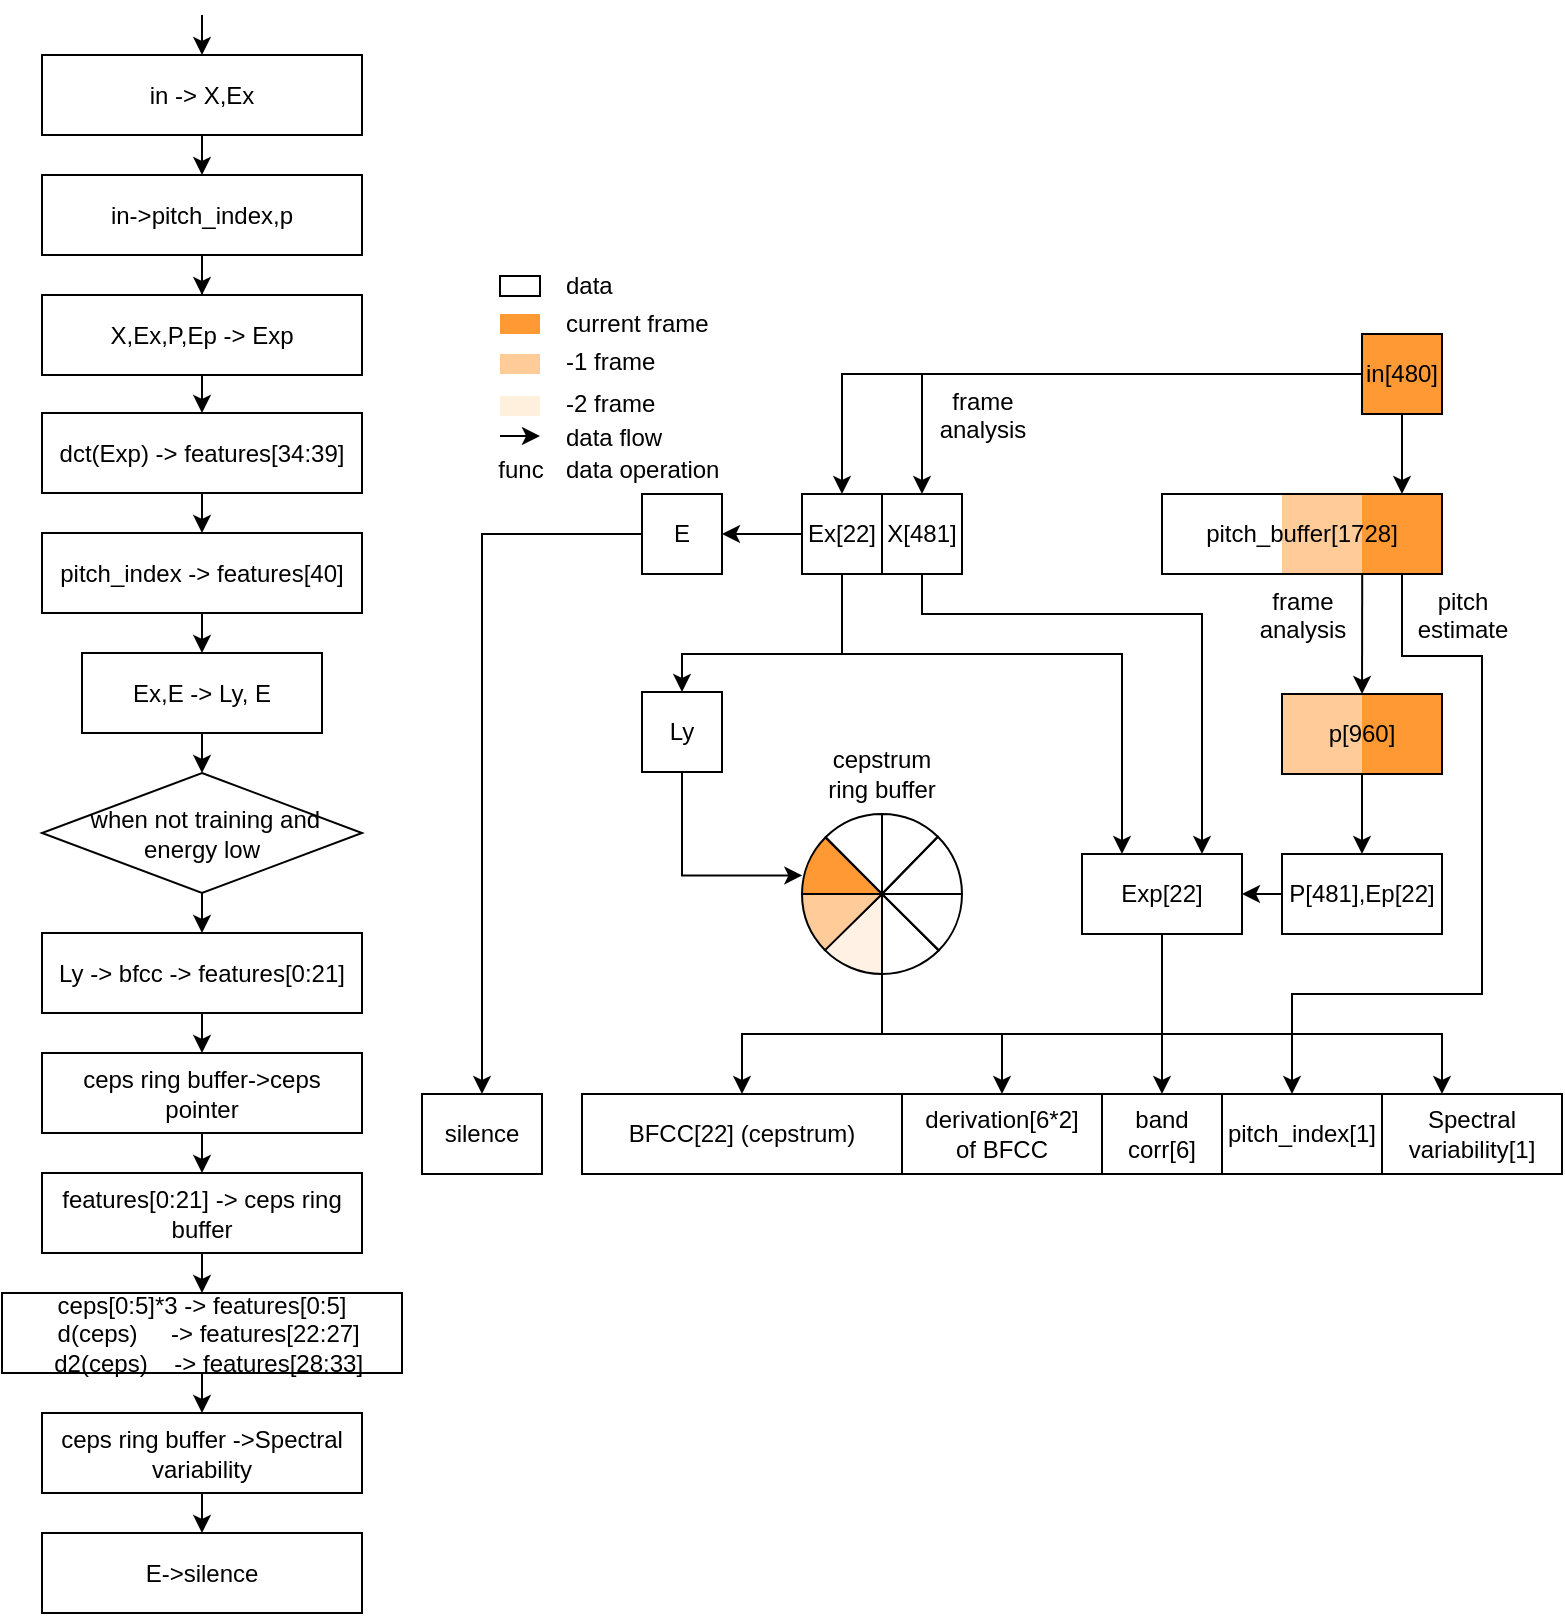 <mxfile version="12.1.8" pages="1"><diagram id="JuMobeCfKfc7mFz4J1X-" name="Page-1"><mxGraphModel dx="1847" dy="668" grid="1" gridSize="10" guides="1" tooltips="1" connect="1" arrows="1" fold="1" page="1" pageScale="1" pageWidth="827" pageHeight="1169" math="0" shadow="0"><root><mxCell id="0"/><mxCell id="1" parent="0"/><mxCell id="VfAlEDcDo9MQH4ENQJ9P-28" value="" style="rounded=0;whiteSpace=wrap;html=1;fillColor=#FF9933;strokeColor=none;" parent="1" vertex="1"><mxGeometry x="710" y="399" width="40" height="40" as="geometry"/></mxCell><mxCell id="VfAlEDcDo9MQH4ENQJ9P-29" value="" style="rounded=0;whiteSpace=wrap;html=1;fillColor=#FFCC99;strokeColor=none;" parent="1" vertex="1"><mxGeometry x="670" y="399" width="40" height="40" as="geometry"/></mxCell><mxCell id="VfAlEDcDo9MQH4ENQJ9P-30" value="p[960]" style="rounded=0;whiteSpace=wrap;html=1;fillColor=none;" parent="1" vertex="1"><mxGeometry x="670" y="399" width="80" height="40" as="geometry"/></mxCell><mxCell id="VfAlEDcDo9MQH4ENQJ9P-1" style="edgeStyle=orthogonalEdgeStyle;rounded=0;orthogonalLoop=1;jettySize=auto;html=1;exitX=0.5;exitY=1;exitDx=0;exitDy=0;entryX=0.5;entryY=0;entryDx=0;entryDy=0;" parent="1" source="VfAlEDcDo9MQH4ENQJ9P-2" target="VfAlEDcDo9MQH4ENQJ9P-4" edge="1"><mxGeometry relative="1" as="geometry"/></mxCell><mxCell id="VfAlEDcDo9MQH4ENQJ9P-2" value="X,Ex,P,Ep -&amp;gt; Exp" style="rounded=0;whiteSpace=wrap;html=1;" parent="1" vertex="1"><mxGeometry x="50" y="199.5" width="160" height="40" as="geometry"/></mxCell><mxCell id="VfAlEDcDo9MQH4ENQJ9P-3" style="edgeStyle=orthogonalEdgeStyle;rounded=0;orthogonalLoop=1;jettySize=auto;html=1;exitX=0.5;exitY=1;exitDx=0;exitDy=0;entryX=0.5;entryY=0;entryDx=0;entryDy=0;" parent="1" source="VfAlEDcDo9MQH4ENQJ9P-4" target="VfAlEDcDo9MQH4ENQJ9P-6" edge="1"><mxGeometry relative="1" as="geometry"/></mxCell><mxCell id="VfAlEDcDo9MQH4ENQJ9P-4" value="dct(Exp) -&amp;gt; features[34:39]" style="rounded=0;whiteSpace=wrap;html=1;" parent="1" vertex="1"><mxGeometry x="50" y="258.5" width="160" height="40" as="geometry"/></mxCell><mxCell id="VfAlEDcDo9MQH4ENQJ9P-5" style="edgeStyle=orthogonalEdgeStyle;rounded=0;orthogonalLoop=1;jettySize=auto;html=1;exitX=0.5;exitY=1;exitDx=0;exitDy=0;entryX=0.5;entryY=0;entryDx=0;entryDy=0;" parent="1" source="VfAlEDcDo9MQH4ENQJ9P-6" target="VfAlEDcDo9MQH4ENQJ9P-46" edge="1"><mxGeometry relative="1" as="geometry"/></mxCell><mxCell id="VfAlEDcDo9MQH4ENQJ9P-6" value="pitch_index -&amp;gt; features[40]" style="rounded=0;whiteSpace=wrap;html=1;" parent="1" vertex="1"><mxGeometry x="50" y="318.5" width="160" height="40" as="geometry"/></mxCell><mxCell id="VfAlEDcDo9MQH4ENQJ9P-7" style="edgeStyle=orthogonalEdgeStyle;rounded=0;orthogonalLoop=1;jettySize=auto;html=1;exitX=0.5;exitY=1;exitDx=0;exitDy=0;entryX=0.5;entryY=0;entryDx=0;entryDy=0;" parent="1" source="VfAlEDcDo9MQH4ENQJ9P-8" target="VfAlEDcDo9MQH4ENQJ9P-10" edge="1"><mxGeometry relative="1" as="geometry"/></mxCell><mxCell id="VfAlEDcDo9MQH4ENQJ9P-8" value="&amp;nbsp;when not training and energy low" style="rhombus;whiteSpace=wrap;html=1;" parent="1" vertex="1"><mxGeometry x="50" y="438.5" width="160" height="60" as="geometry"/></mxCell><mxCell id="VfAlEDcDo9MQH4ENQJ9P-9" style="edgeStyle=orthogonalEdgeStyle;rounded=0;orthogonalLoop=1;jettySize=auto;html=1;exitX=0.5;exitY=1;exitDx=0;exitDy=0;entryX=0.5;entryY=0;entryDx=0;entryDy=0;" parent="1" source="VfAlEDcDo9MQH4ENQJ9P-10" target="VfAlEDcDo9MQH4ENQJ9P-12" edge="1"><mxGeometry relative="1" as="geometry"/></mxCell><mxCell id="VfAlEDcDo9MQH4ENQJ9P-10" value="Ly -&amp;gt; bfcc -&amp;gt; features[0:21]" style="rounded=0;whiteSpace=wrap;html=1;" parent="1" vertex="1"><mxGeometry x="50" y="518.5" width="160" height="40" as="geometry"/></mxCell><mxCell id="VfAlEDcDo9MQH4ENQJ9P-11" style="edgeStyle=orthogonalEdgeStyle;rounded=0;orthogonalLoop=1;jettySize=auto;html=1;exitX=0.5;exitY=1;exitDx=0;exitDy=0;entryX=0.5;entryY=0;entryDx=0;entryDy=0;" parent="1" source="VfAlEDcDo9MQH4ENQJ9P-12" target="VfAlEDcDo9MQH4ENQJ9P-14" edge="1"><mxGeometry relative="1" as="geometry"/></mxCell><mxCell id="VfAlEDcDo9MQH4ENQJ9P-12" value="ceps ring buffer-&amp;gt;ceps pointer" style="rounded=0;whiteSpace=wrap;html=1;" parent="1" vertex="1"><mxGeometry x="50" y="578.5" width="160" height="40" as="geometry"/></mxCell><mxCell id="VfAlEDcDo9MQH4ENQJ9P-13" style="edgeStyle=orthogonalEdgeStyle;rounded=0;orthogonalLoop=1;jettySize=auto;html=1;exitX=0.5;exitY=1;exitDx=0;exitDy=0;entryX=0.5;entryY=0;entryDx=0;entryDy=0;" parent="1" source="VfAlEDcDo9MQH4ENQJ9P-14" target="VfAlEDcDo9MQH4ENQJ9P-16" edge="1"><mxGeometry relative="1" as="geometry"/></mxCell><mxCell id="VfAlEDcDo9MQH4ENQJ9P-14" value="features[0:21] -&amp;gt; ceps ring buffer" style="rounded=0;whiteSpace=wrap;html=1;" parent="1" vertex="1"><mxGeometry x="50" y="638.5" width="160" height="40" as="geometry"/></mxCell><mxCell id="VfAlEDcDo9MQH4ENQJ9P-15" style="edgeStyle=orthogonalEdgeStyle;rounded=0;orthogonalLoop=1;jettySize=auto;html=1;exitX=0.5;exitY=1;exitDx=0;exitDy=0;entryX=0.5;entryY=0;entryDx=0;entryDy=0;" parent="1" source="VfAlEDcDo9MQH4ENQJ9P-16" target="VfAlEDcDo9MQH4ENQJ9P-18" edge="1"><mxGeometry relative="1" as="geometry"/></mxCell><mxCell id="VfAlEDcDo9MQH4ENQJ9P-16" value="&lt;div&gt;ceps[0:5]*3 -&amp;gt; features[0:5]&lt;/div&gt;&lt;div&gt;&amp;nbsp; d(ceps)&amp;nbsp; &amp;nbsp; &amp;nbsp;-&amp;gt; features[22:27]&lt;/div&gt;&lt;div&gt;&amp;nbsp; d2(ceps)&amp;nbsp; &amp;nbsp; -&amp;gt; features[28:33]&lt;/div&gt;" style="rounded=0;whiteSpace=wrap;html=1;" parent="1" vertex="1"><mxGeometry x="30" y="698.5" width="200" height="40" as="geometry"/></mxCell><mxCell id="VfAlEDcDo9MQH4ENQJ9P-17" style="edgeStyle=orthogonalEdgeStyle;rounded=0;orthogonalLoop=1;jettySize=auto;html=1;exitX=0.5;exitY=1;exitDx=0;exitDy=0;entryX=0.5;entryY=0;entryDx=0;entryDy=0;" parent="1" source="VfAlEDcDo9MQH4ENQJ9P-18" target="VfAlEDcDo9MQH4ENQJ9P-76" edge="1"><mxGeometry relative="1" as="geometry"/></mxCell><mxCell id="VfAlEDcDo9MQH4ENQJ9P-18" value="ceps ring buffer -&amp;gt;Spectral variability" style="rounded=0;whiteSpace=wrap;html=1;" parent="1" vertex="1"><mxGeometry x="50" y="758.5" width="160" height="40" as="geometry"/></mxCell><mxCell id="VfAlEDcDo9MQH4ENQJ9P-19" style="edgeStyle=orthogonalEdgeStyle;rounded=0;orthogonalLoop=1;jettySize=auto;html=1;exitX=0;exitY=0.5;exitDx=0;exitDy=0;entryX=0.5;entryY=0;entryDx=0;entryDy=0;" parent="1" source="VfAlEDcDo9MQH4ENQJ9P-22" target="VfAlEDcDo9MQH4ENQJ9P-57" edge="1"><mxGeometry relative="1" as="geometry"><Array as="points"><mxPoint x="450" y="239"/></Array></mxGeometry></mxCell><mxCell id="VfAlEDcDo9MQH4ENQJ9P-20" style="edgeStyle=orthogonalEdgeStyle;rounded=0;orthogonalLoop=1;jettySize=auto;html=1;exitX=0.5;exitY=1;exitDx=0;exitDy=0;" parent="1" source="VfAlEDcDo9MQH4ENQJ9P-22" target="VfAlEDcDo9MQH4ENQJ9P-33" edge="1"><mxGeometry relative="1" as="geometry"><Array as="points"/></mxGeometry></mxCell><mxCell id="VfAlEDcDo9MQH4ENQJ9P-21" style="edgeStyle=orthogonalEdgeStyle;rounded=0;orthogonalLoop=1;jettySize=auto;html=1;entryX=0.5;entryY=0;entryDx=0;entryDy=0;" parent="1" target="VfAlEDcDo9MQH4ENQJ9P-59" edge="1"><mxGeometry relative="1" as="geometry"><mxPoint x="490" y="239" as="sourcePoint"/><Array as="points"><mxPoint x="490" y="239"/></Array></mxGeometry></mxCell><mxCell id="VfAlEDcDo9MQH4ENQJ9P-22" value="in[480]" style="rounded=0;whiteSpace=wrap;html=1;fillColor=#FF9933;" parent="1" vertex="1"><mxGeometry x="710" y="219" width="40" height="40" as="geometry"/></mxCell><mxCell id="VfAlEDcDo9MQH4ENQJ9P-23" style="edgeStyle=orthogonalEdgeStyle;rounded=0;orthogonalLoop=1;jettySize=auto;html=1;entryX=0.25;entryY=0;entryDx=0;entryDy=0;" parent="1" target="VfAlEDcDo9MQH4ENQJ9P-40" edge="1"><mxGeometry relative="1" as="geometry"><mxPoint x="450" y="339" as="sourcePoint"/><Array as="points"><mxPoint x="450" y="379"/><mxPoint x="590" y="379"/></Array></mxGeometry></mxCell><mxCell id="VfAlEDcDo9MQH4ENQJ9P-24" value="frame&lt;br&gt;analysis" style="text;html=1;align=center;" parent="1" vertex="1"><mxGeometry x="490" y="239" width="60" height="30" as="geometry"/></mxCell><mxCell id="VfAlEDcDo9MQH4ENQJ9P-25" value="" style="endArrow=classic;html=1;exitX=0.715;exitY=0.996;exitDx=0;exitDy=0;exitPerimeter=0;" parent="1" source="VfAlEDcDo9MQH4ENQJ9P-35" target="VfAlEDcDo9MQH4ENQJ9P-30" edge="1"><mxGeometry width="50" height="50" relative="1" as="geometry"><mxPoint x="430" y="338" as="sourcePoint"/><mxPoint x="440" y="518" as="targetPoint"/></mxGeometry></mxCell><mxCell id="VfAlEDcDo9MQH4ENQJ9P-26" style="edgeStyle=orthogonalEdgeStyle;rounded=0;orthogonalLoop=1;jettySize=auto;html=1;exitX=0.033;exitY=-0.044;exitDx=0;exitDy=0;exitPerimeter=0;" parent="1" source="E51DnzN_GOiCBHzIq5CO-1" target="VfAlEDcDo9MQH4ENQJ9P-73" edge="1"><mxGeometry relative="1" as="geometry"><Array as="points"><mxPoint x="730" y="338"/><mxPoint x="730" y="380"/><mxPoint x="770" y="380"/><mxPoint x="770" y="549"/><mxPoint x="675" y="549"/></Array></mxGeometry></mxCell><mxCell id="VfAlEDcDo9MQH4ENQJ9P-36" style="edgeStyle=orthogonalEdgeStyle;rounded=0;orthogonalLoop=1;jettySize=auto;html=1;exitX=0;exitY=0.5;exitDx=0;exitDy=0;entryX=1;entryY=0.5;entryDx=0;entryDy=0;" parent="1" source="VfAlEDcDo9MQH4ENQJ9P-37" target="VfAlEDcDo9MQH4ENQJ9P-40" edge="1"><mxGeometry relative="1" as="geometry"/></mxCell><mxCell id="VfAlEDcDo9MQH4ENQJ9P-37" value="P[481],Ep[22]" style="rounded=0;whiteSpace=wrap;html=1;" parent="1" vertex="1"><mxGeometry x="670" y="479" width="80" height="40" as="geometry"/></mxCell><mxCell id="VfAlEDcDo9MQH4ENQJ9P-38" value="frame&lt;br&gt;analysis" style="text;html=1;align=center;" parent="1" vertex="1"><mxGeometry x="650" y="339" width="60" height="30" as="geometry"/></mxCell><mxCell id="VfAlEDcDo9MQH4ENQJ9P-39" style="edgeStyle=orthogonalEdgeStyle;rounded=0;orthogonalLoop=1;jettySize=auto;html=1;exitX=0.5;exitY=1;exitDx=0;exitDy=0;entryX=0.5;entryY=0;entryDx=0;entryDy=0;" parent="1" source="VfAlEDcDo9MQH4ENQJ9P-40" target="VfAlEDcDo9MQH4ENQJ9P-71" edge="1"><mxGeometry relative="1" as="geometry"><Array as="points"><mxPoint x="610" y="539"/><mxPoint x="610" y="539"/></Array></mxGeometry></mxCell><mxCell id="VfAlEDcDo9MQH4ENQJ9P-40" value="Exp[22]" style="rounded=0;whiteSpace=wrap;html=1;" parent="1" vertex="1"><mxGeometry x="570" y="479" width="80" height="40" as="geometry"/></mxCell><mxCell id="VfAlEDcDo9MQH4ENQJ9P-41" style="edgeStyle=orthogonalEdgeStyle;rounded=0;orthogonalLoop=1;jettySize=auto;html=1;exitX=0.5;exitY=1;exitDx=0;exitDy=0;entryX=0.5;entryY=0;entryDx=0;entryDy=0;" parent="1" source="VfAlEDcDo9MQH4ENQJ9P-42" target="VfAlEDcDo9MQH4ENQJ9P-44" edge="1"><mxGeometry relative="1" as="geometry"/></mxCell><mxCell id="VfAlEDcDo9MQH4ENQJ9P-42" value="in -&amp;gt; X,Ex" style="rounded=0;whiteSpace=wrap;html=1;" parent="1" vertex="1"><mxGeometry x="50" y="79.5" width="160" height="40" as="geometry"/></mxCell><mxCell id="VfAlEDcDo9MQH4ENQJ9P-43" style="edgeStyle=orthogonalEdgeStyle;rounded=0;orthogonalLoop=1;jettySize=auto;html=1;exitX=0.5;exitY=1;exitDx=0;exitDy=0;" parent="1" source="VfAlEDcDo9MQH4ENQJ9P-44" target="VfAlEDcDo9MQH4ENQJ9P-2" edge="1"><mxGeometry relative="1" as="geometry"/></mxCell><mxCell id="VfAlEDcDo9MQH4ENQJ9P-44" value="in-&amp;gt;pitch_index,p" style="rounded=0;whiteSpace=wrap;html=1;" parent="1" vertex="1"><mxGeometry x="50" y="139.5" width="160" height="40" as="geometry"/></mxCell><mxCell id="VfAlEDcDo9MQH4ENQJ9P-45" style="edgeStyle=orthogonalEdgeStyle;rounded=0;orthogonalLoop=1;jettySize=auto;html=1;exitX=0.5;exitY=1;exitDx=0;exitDy=0;entryX=0.5;entryY=0;entryDx=0;entryDy=0;" parent="1" source="VfAlEDcDo9MQH4ENQJ9P-46" target="VfAlEDcDo9MQH4ENQJ9P-8" edge="1"><mxGeometry relative="1" as="geometry"/></mxCell><mxCell id="VfAlEDcDo9MQH4ENQJ9P-46" value="Ex,E -&amp;gt; Ly, E" style="rounded=0;whiteSpace=wrap;html=1;fillColor=none;" parent="1" vertex="1"><mxGeometry x="70" y="378.5" width="120" height="40" as="geometry"/></mxCell><mxCell id="VfAlEDcDo9MQH4ENQJ9P-47" style="edgeStyle=orthogonalEdgeStyle;rounded=0;orthogonalLoop=1;jettySize=auto;html=1;" parent="1" source="VfAlEDcDo9MQH4ENQJ9P-48" target="VfAlEDcDo9MQH4ENQJ9P-75" edge="1"><mxGeometry relative="1" as="geometry"/></mxCell><mxCell id="VfAlEDcDo9MQH4ENQJ9P-48" value="E" style="rounded=0;whiteSpace=wrap;html=1;fillColor=none;" parent="1" vertex="1"><mxGeometry x="350" y="299" width="40" height="40" as="geometry"/></mxCell><mxCell id="VfAlEDcDo9MQH4ENQJ9P-49" style="edgeStyle=orthogonalEdgeStyle;rounded=0;orthogonalLoop=1;jettySize=auto;html=1;exitX=0.5;exitY=1;exitDx=0;exitDy=0;entryX=0.002;entryY=0.384;entryDx=0;entryDy=0;entryPerimeter=0;" parent="1" source="VfAlEDcDo9MQH4ENQJ9P-50" target="VfAlEDcDo9MQH4ENQJ9P-61" edge="1"><mxGeometry relative="1" as="geometry"/></mxCell><mxCell id="VfAlEDcDo9MQH4ENQJ9P-50" value="Ly" style="rounded=0;whiteSpace=wrap;html=1;fillColor=none;" parent="1" vertex="1"><mxGeometry x="350" y="398" width="40" height="40" as="geometry"/></mxCell><mxCell id="VfAlEDcDo9MQH4ENQJ9P-51" value="" style="rounded=0;whiteSpace=wrap;html=1;fillColor=none;" parent="1" vertex="1"><mxGeometry x="320" y="599" width="490" height="40" as="geometry"/></mxCell><mxCell id="VfAlEDcDo9MQH4ENQJ9P-52" value="BFCC[22] (cepstrum)" style="rounded=0;whiteSpace=wrap;html=1;fillColor=none;" parent="1" vertex="1"><mxGeometry x="320" y="599" width="160" height="40" as="geometry"/></mxCell><mxCell id="VfAlEDcDo9MQH4ENQJ9P-53" value="derivation[6*2]&lt;br&gt;of&amp;nbsp;BFCC" style="rounded=0;whiteSpace=wrap;html=1;fillColor=none;" parent="1" vertex="1"><mxGeometry x="480" y="599" width="100" height="40" as="geometry"/></mxCell><mxCell id="VfAlEDcDo9MQH4ENQJ9P-54" style="edgeStyle=orthogonalEdgeStyle;rounded=0;orthogonalLoop=1;jettySize=auto;html=1;exitX=0.5;exitY=1;exitDx=0;exitDy=0;" parent="1" source="VfAlEDcDo9MQH4ENQJ9P-30" target="VfAlEDcDo9MQH4ENQJ9P-37" edge="1"><mxGeometry relative="1" as="geometry"/></mxCell><mxCell id="VfAlEDcDo9MQH4ENQJ9P-55" style="edgeStyle=orthogonalEdgeStyle;rounded=0;orthogonalLoop=1;jettySize=auto;html=1;exitX=0.5;exitY=1;exitDx=0;exitDy=0;entryX=0.5;entryY=0;entryDx=0;entryDy=0;" parent="1" source="VfAlEDcDo9MQH4ENQJ9P-57" target="VfAlEDcDo9MQH4ENQJ9P-50" edge="1"><mxGeometry relative="1" as="geometry"><Array as="points"><mxPoint x="450" y="379"/><mxPoint x="370" y="379"/></Array></mxGeometry></mxCell><mxCell id="VfAlEDcDo9MQH4ENQJ9P-56" style="edgeStyle=orthogonalEdgeStyle;rounded=0;orthogonalLoop=1;jettySize=auto;html=1;exitX=0;exitY=0.5;exitDx=0;exitDy=0;entryX=1;entryY=0.5;entryDx=0;entryDy=0;" parent="1" source="VfAlEDcDo9MQH4ENQJ9P-57" target="VfAlEDcDo9MQH4ENQJ9P-48" edge="1"><mxGeometry relative="1" as="geometry"/></mxCell><mxCell id="VfAlEDcDo9MQH4ENQJ9P-57" value="Ex[22]" style="rounded=0;whiteSpace=wrap;html=1;" parent="1" vertex="1"><mxGeometry x="430" y="299" width="40" height="40" as="geometry"/></mxCell><mxCell id="VfAlEDcDo9MQH4ENQJ9P-58" style="edgeStyle=orthogonalEdgeStyle;rounded=0;orthogonalLoop=1;jettySize=auto;html=1;exitX=0.5;exitY=1;exitDx=0;exitDy=0;entryX=0.75;entryY=0;entryDx=0;entryDy=0;" parent="1" source="VfAlEDcDo9MQH4ENQJ9P-59" target="VfAlEDcDo9MQH4ENQJ9P-40" edge="1"><mxGeometry relative="1" as="geometry"><Array as="points"><mxPoint x="490" y="359"/><mxPoint x="630" y="359"/></Array></mxGeometry></mxCell><mxCell id="VfAlEDcDo9MQH4ENQJ9P-59" value="X[481]" style="rounded=0;whiteSpace=wrap;html=1;" parent="1" vertex="1"><mxGeometry x="470" y="299" width="40" height="40" as="geometry"/></mxCell><mxCell id="VfAlEDcDo9MQH4ENQJ9P-60" style="edgeStyle=orthogonalEdgeStyle;rounded=0;orthogonalLoop=1;jettySize=auto;html=1;" parent="1" source="VfAlEDcDo9MQH4ENQJ9P-61" target="VfAlEDcDo9MQH4ENQJ9P-52" edge="1"><mxGeometry relative="1" as="geometry"/></mxCell><mxCell id="VfAlEDcDo9MQH4ENQJ9P-61" value="" style="verticalLabelPosition=bottom;verticalAlign=top;html=1;shape=mxgraph.basic.pie;startAngle=0.75;endAngle=0.875;fillColor=#FF9933;" parent="1" vertex="1"><mxGeometry x="430" y="459" width="80" height="80" as="geometry"/></mxCell><mxCell id="VfAlEDcDo9MQH4ENQJ9P-62" value="" style="verticalLabelPosition=bottom;verticalAlign=top;html=1;shape=mxgraph.basic.pie;startAngle=0.876;endAngle=0;fillColor=none;" parent="1" vertex="1"><mxGeometry x="430" y="459" width="80" height="80" as="geometry"/></mxCell><mxCell id="VfAlEDcDo9MQH4ENQJ9P-63" value="" style="verticalLabelPosition=bottom;verticalAlign=top;html=1;shape=mxgraph.basic.pie;startAngle=0.5;endAngle=0.627;fillColor=#FFF1E3;" parent="1" vertex="1"><mxGeometry x="430" y="459" width="80" height="80" as="geometry"/></mxCell><mxCell id="VfAlEDcDo9MQH4ENQJ9P-64" value="" style="verticalLabelPosition=bottom;verticalAlign=top;html=1;shape=mxgraph.basic.pie;startAngle=0.626;endAngle=0.75;fillColor=#FFCC99;" parent="1" vertex="1"><mxGeometry x="430" y="459" width="80" height="80" as="geometry"/></mxCell><mxCell id="VfAlEDcDo9MQH4ENQJ9P-65" value="" style="verticalLabelPosition=bottom;verticalAlign=top;html=1;shape=mxgraph.basic.pie;startAngle=0;endAngle=0.123;fillColor=none;" parent="1" vertex="1"><mxGeometry x="430" y="459" width="80" height="80" as="geometry"/></mxCell><mxCell id="VfAlEDcDo9MQH4ENQJ9P-66" value="" style="verticalLabelPosition=bottom;verticalAlign=top;html=1;shape=mxgraph.basic.pie;startAngle=0.123;endAngle=0.25;fillColor=none;" parent="1" vertex="1"><mxGeometry x="430" y="459" width="80" height="80" as="geometry"/></mxCell><mxCell id="VfAlEDcDo9MQH4ENQJ9P-67" value="" style="verticalLabelPosition=bottom;verticalAlign=top;html=1;shape=mxgraph.basic.pie;startAngle=0.25;endAngle=0.375;fillColor=none;" parent="1" vertex="1"><mxGeometry x="430" y="459" width="80" height="80" as="geometry"/></mxCell><mxCell id="VfAlEDcDo9MQH4ENQJ9P-68" style="edgeStyle=orthogonalEdgeStyle;rounded=0;orthogonalLoop=1;jettySize=auto;html=1;entryX=0.5;entryY=0;entryDx=0;entryDy=0;" parent="1" source="VfAlEDcDo9MQH4ENQJ9P-70" target="VfAlEDcDo9MQH4ENQJ9P-53" edge="1"><mxGeometry relative="1" as="geometry"/></mxCell><mxCell id="VfAlEDcDo9MQH4ENQJ9P-69" style="edgeStyle=orthogonalEdgeStyle;rounded=0;orthogonalLoop=1;jettySize=auto;html=1;" parent="1" source="VfAlEDcDo9MQH4ENQJ9P-70" target="VfAlEDcDo9MQH4ENQJ9P-74" edge="1"><mxGeometry relative="1" as="geometry"><Array as="points"><mxPoint x="470" y="569"/><mxPoint x="750" y="569"/></Array></mxGeometry></mxCell><mxCell id="VfAlEDcDo9MQH4ENQJ9P-70" value="" style="verticalLabelPosition=bottom;verticalAlign=top;html=1;shape=mxgraph.basic.pie;startAngle=0.374;endAngle=0.5;fillColor=none;" parent="1" vertex="1"><mxGeometry x="430" y="459" width="80" height="80" as="geometry"/></mxCell><mxCell id="VfAlEDcDo9MQH4ENQJ9P-71" value="band corr[6]" style="rounded=0;whiteSpace=wrap;html=1;fillColor=none;" parent="1" vertex="1"><mxGeometry x="580" y="599" width="60" height="40" as="geometry"/></mxCell><mxCell id="VfAlEDcDo9MQH4ENQJ9P-72" value="cepstrum&lt;br&gt;ring buffer" style="text;html=1;strokeColor=none;fillColor=none;align=center;verticalAlign=middle;whiteSpace=wrap;rounded=0;" parent="1" vertex="1"><mxGeometry x="440" y="429" width="60" height="20" as="geometry"/></mxCell><mxCell id="VfAlEDcDo9MQH4ENQJ9P-73" value="pitch_index[1]" style="rounded=0;whiteSpace=wrap;html=1;fillColor=none;" parent="1" vertex="1"><mxGeometry x="640" y="599" width="80" height="40" as="geometry"/></mxCell><mxCell id="VfAlEDcDo9MQH4ENQJ9P-74" value="Spectral variability[1]" style="rounded=0;whiteSpace=wrap;html=1;fillColor=none;" parent="1" vertex="1"><mxGeometry x="720" y="599" width="90" height="40" as="geometry"/></mxCell><mxCell id="VfAlEDcDo9MQH4ENQJ9P-75" value="silence" style="rounded=0;whiteSpace=wrap;html=1;fillColor=none;" parent="1" vertex="1"><mxGeometry x="240" y="599" width="60" height="40" as="geometry"/></mxCell><mxCell id="VfAlEDcDo9MQH4ENQJ9P-76" value="E-&amp;gt;silence" style="rounded=0;whiteSpace=wrap;html=1;fillColor=none;" parent="1" vertex="1"><mxGeometry x="50" y="818.5" width="160" height="40" as="geometry"/></mxCell><mxCell id="VfAlEDcDo9MQH4ENQJ9P-77" value="" style="endArrow=classic;html=1;" parent="1" target="VfAlEDcDo9MQH4ENQJ9P-42" edge="1"><mxGeometry width="50" height="50" relative="1" as="geometry"><mxPoint x="130" y="59.5" as="sourcePoint"/><mxPoint x="80" y="879.5" as="targetPoint"/></mxGeometry></mxCell><mxCell id="VfAlEDcDo9MQH4ENQJ9P-33" value="" style="rounded=0;whiteSpace=wrap;html=1;fillColor=#FF9933;strokeColor=none;" parent="1" vertex="1"><mxGeometry x="710" y="299" width="40" height="40" as="geometry"/></mxCell><mxCell id="VfAlEDcDo9MQH4ENQJ9P-34" value="" style="rounded=0;whiteSpace=wrap;html=1;fillColor=#FFCC99;strokeColor=none;" parent="1" vertex="1"><mxGeometry x="670" y="299" width="40" height="40" as="geometry"/></mxCell><mxCell id="VfAlEDcDo9MQH4ENQJ9P-35" value="pitch_buffer[1728]" style="rounded=0;whiteSpace=wrap;html=1;fillColor=none;" parent="1" vertex="1"><mxGeometry x="610" y="299" width="140" height="40" as="geometry"/></mxCell><mxCell id="OWLsYzCZL3F1zvyIYfiH-1" value="" style="rounded=0;whiteSpace=wrap;html=1;fillColor=none;" parent="1" vertex="1"><mxGeometry x="279" y="190" width="20" height="10" as="geometry"/></mxCell><mxCell id="OWLsYzCZL3F1zvyIYfiH-2" style="edgeStyle=orthogonalEdgeStyle;rounded=0;orthogonalLoop=1;jettySize=auto;html=1;" parent="1" edge="1"><mxGeometry relative="1" as="geometry"><mxPoint x="279" y="270" as="sourcePoint"/><mxPoint x="299" y="270" as="targetPoint"/></mxGeometry></mxCell><mxCell id="OWLsYzCZL3F1zvyIYfiH-3" value="" style="rounded=0;whiteSpace=wrap;html=1;fillColor=#FFCC99;strokeColor=none;" parent="1" vertex="1"><mxGeometry x="279" y="229" width="20" height="10" as="geometry"/></mxCell><mxCell id="OWLsYzCZL3F1zvyIYfiH-4" value="" style="rounded=0;whiteSpace=wrap;html=1;fillColor=#FF9933;strokeColor=none;" parent="1" vertex="1"><mxGeometry x="279" y="209" width="20" height="10" as="geometry"/></mxCell><mxCell id="OWLsYzCZL3F1zvyIYfiH-6" value="" style="rounded=0;whiteSpace=wrap;html=1;fillColor=#FFF0DE;strokeColor=none;" parent="1" vertex="1"><mxGeometry x="279" y="250" width="20" height="10" as="geometry"/></mxCell><mxCell id="OWLsYzCZL3F1zvyIYfiH-7" value="func" style="text;html=1;align=center;" parent="1" vertex="1"><mxGeometry x="279" y="273" width="20" height="6" as="geometry"/></mxCell><mxCell id="OWLsYzCZL3F1zvyIYfiH-8" value="data" style="text;html=1;align=left;" parent="1" vertex="1"><mxGeometry x="310" y="181" width="60" height="19" as="geometry"/></mxCell><mxCell id="OWLsYzCZL3F1zvyIYfiH-9" value="current frame" style="text;html=1;align=left;" parent="1" vertex="1"><mxGeometry x="310" y="199.5" width="60" height="19" as="geometry"/></mxCell><mxCell id="OWLsYzCZL3F1zvyIYfiH-10" value="-1 frame" style="text;html=1;align=left;" parent="1" vertex="1"><mxGeometry x="310" y="219" width="60" height="19" as="geometry"/></mxCell><mxCell id="OWLsYzCZL3F1zvyIYfiH-11" value="-2 frame" style="text;html=1;align=left;" parent="1" vertex="1"><mxGeometry x="310" y="240" width="60" height="19" as="geometry"/></mxCell><mxCell id="OWLsYzCZL3F1zvyIYfiH-12" value="data flow" style="text;html=1;align=left;" parent="1" vertex="1"><mxGeometry x="310" y="257" width="60" height="19" as="geometry"/></mxCell><mxCell id="OWLsYzCZL3F1zvyIYfiH-13" value="data operation" style="text;html=1;align=left;" parent="1" vertex="1"><mxGeometry x="310" y="273" width="60" height="19" as="geometry"/></mxCell><mxCell id="E51DnzN_GOiCBHzIq5CO-1" value="pitch&lt;br&gt;estimate" style="text;html=1;align=center;" vertex="1" parent="1"><mxGeometry x="730" y="339" width="60" height="30" as="geometry"/></mxCell></root></mxGraphModel></diagram></mxfile>